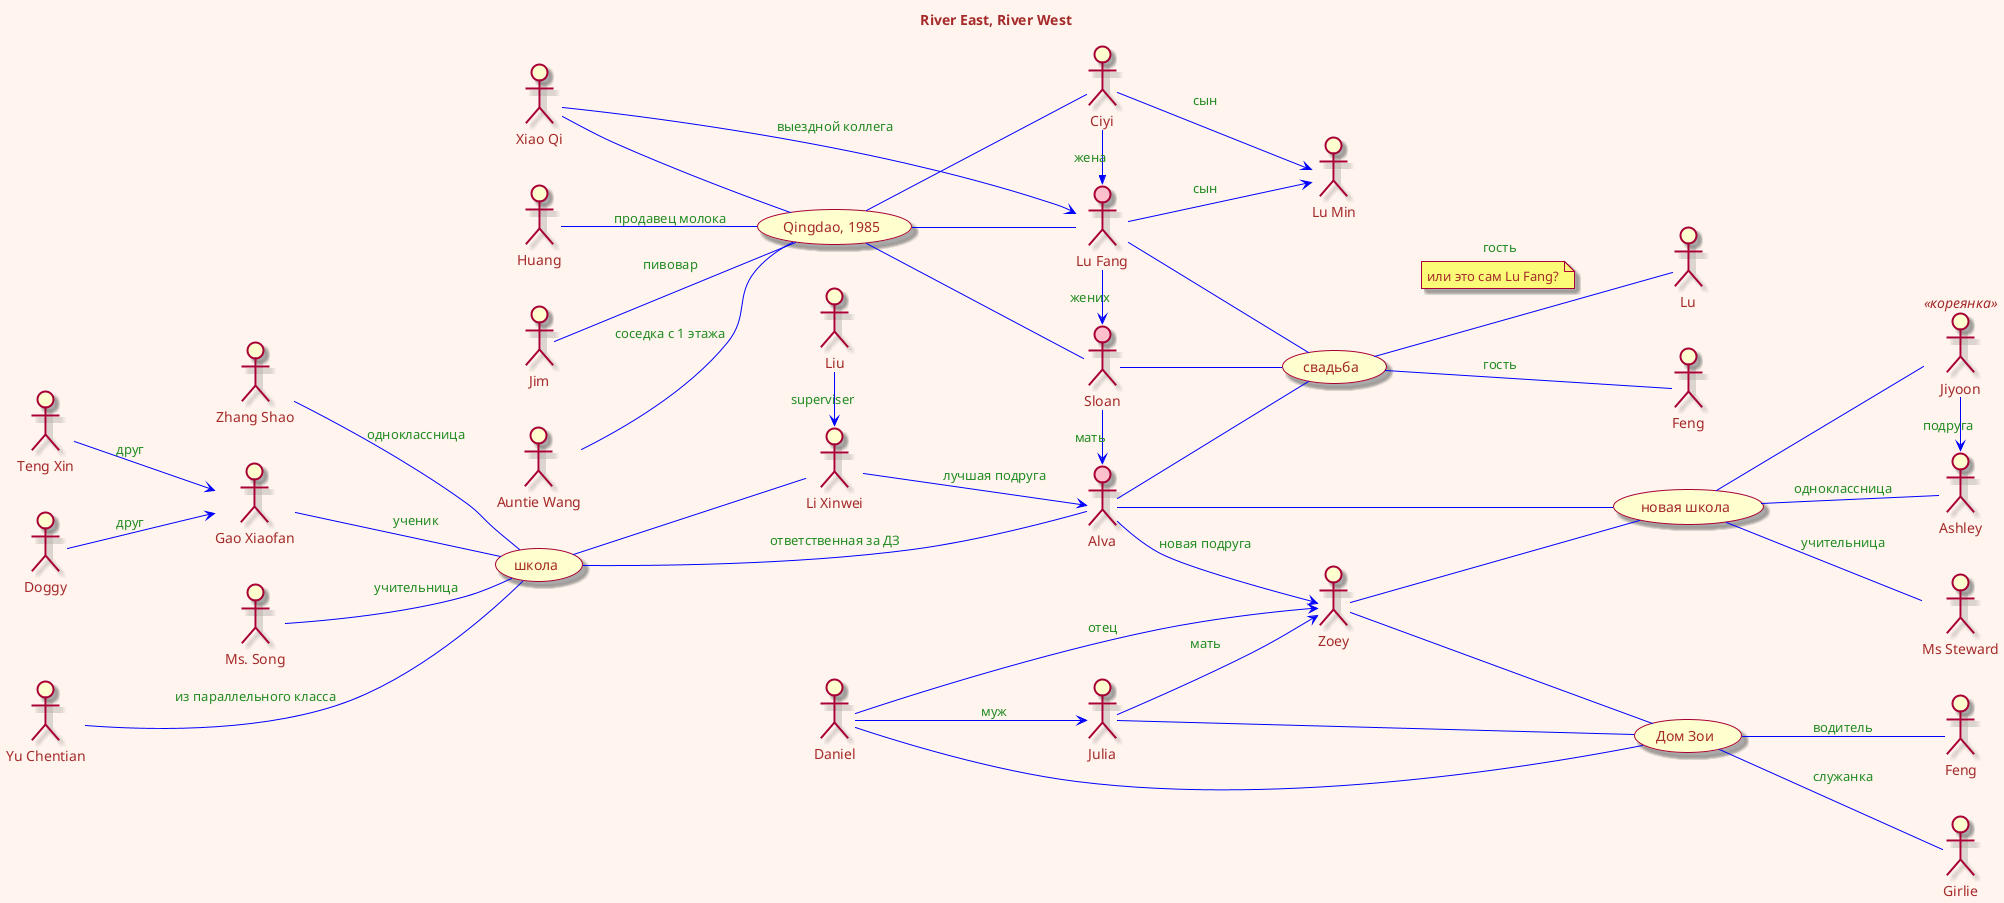 @startuml

left to right direction
skin rose
skinparam backgroundcolor seashell
skinparam defaultfontcolor #brown
skinparam arrowcolor #blue
skinparam arrowfontcolor #forestgreen

title River East, River West

:Sloan: #pink

:Alva: #pink

:Lu Fang: as Fang #pink

:Li Xinwei: as Li

Sloan -> Alva : мать


Fang -> Sloan : жених



Fang -- (свадьба)
Sloan -- (свадьба)
Alva -- (свадьба)


(свадьба) -- :Feng: : гость
(свадьба) -- :Lu: : гость
note on link : или это сам Lu Fang?



Li --> Alva : лучшая подруга

(школа) -- Alva : ответственная за ДЗ
(школа) -- Li

:Zhang Shao: as Zhang

:Gao Xiaofan: as Gao

:Ms. Song: as Song

:Liu: as Liu

Zhang -- (школа) : одноклассница

Liu -> Li : superviser

Song -- (школа) : учительница

Gao -- (школа) : ученик

:Teng Xin: as Teng
:Doggy: as Doggy

Teng --> Gao : друг
Doggy --> Gao : друг


:Ciyi: as Ciyi


(Qingdao, 1985) as Qingdao

Ciyi ->> Fang : жена

Qingdao -- Ciyi
Qingdao -- Fang
Qingdao -- Sloan

:Huang: as Huang
:Xiao Qi: as Qi
:Jim: as Jim
:Auntie Wang: as Wang
:Yu Chentian: as Yu


Huang -- Qingdao : продавец молока
Qi -- Qingdao
Qi -> Fang : выездной коллега
Wang -- Qingdao : соседка с 1 этажа

Yu --- (школа) : из параллельного класса

Jim -- Qingdao : пивовар

Fang --> :Lu Min: : сын
Ciyi --> :Lu Min: : сын

' новая школа Альвы

(новая школа) as new_school

Alva -- new_school

:Ms Steward: as Steward

new_school -- Steward : учительница

:Zoey: as Zoey

Alva --> Zoey : новая подруга

Zoey -- new_school

(Дом Зои) as zoey_home

Zoey -- zoey_home

new_school -- :Ashley:  :одноклассница

:Jiyoon: as korean <<кореянка>>

new_school -- korean

:Feng: as Feng_driver
:Julia: as Julia
:Girlie: as girlie

Julia --> Zoey : мать

Julia -- zoey_home

zoey_home -- Feng_driver : водитель
zoey_home -- girlie : служанка

korean -> Ashley : подруга

:Daniel: as Daniel

Daniel -- zoey_home
Daniel --> Zoey : отец
Daniel --> Julia : муж

@enduml